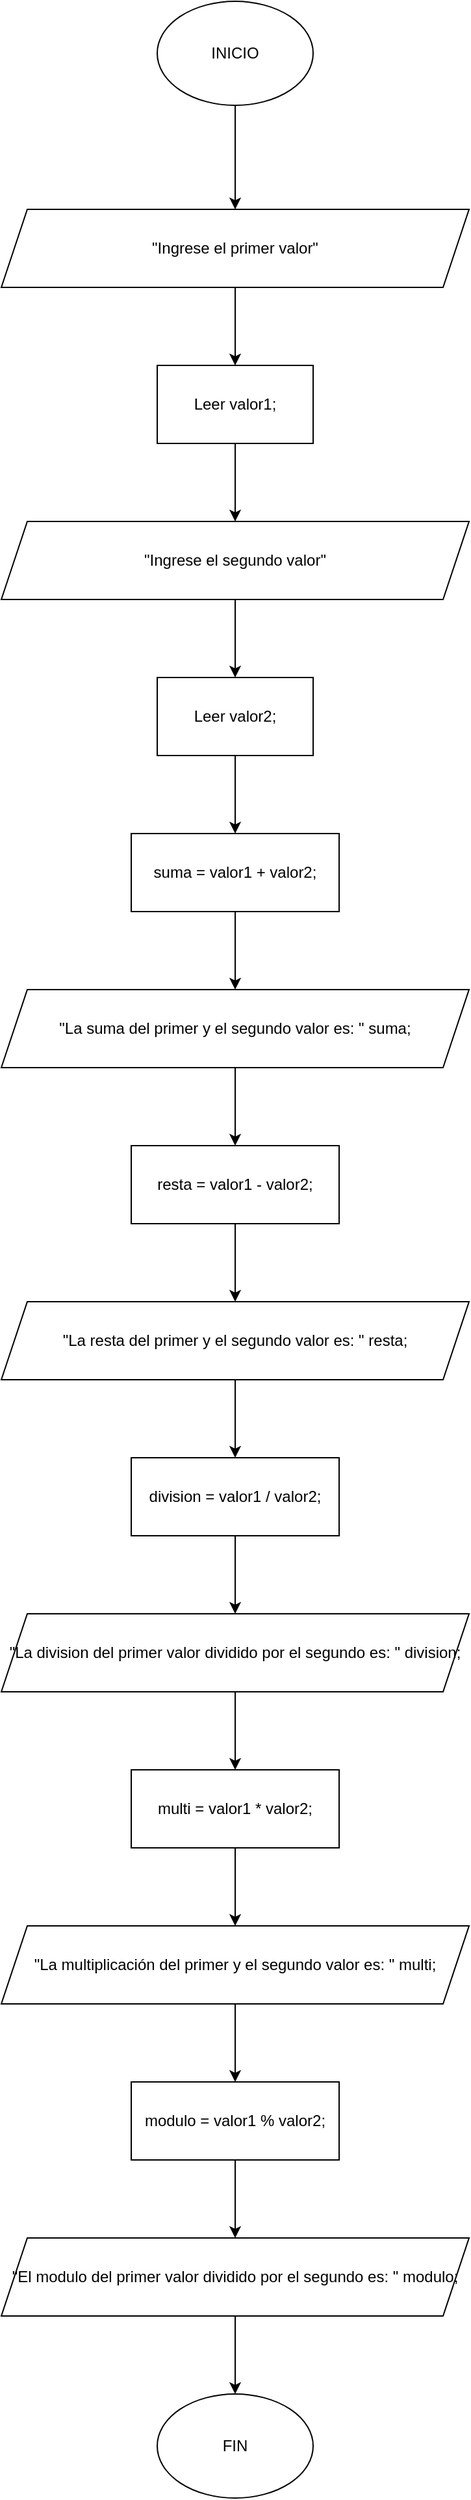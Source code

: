 <mxfile version="14.6.1" type="device"><diagram id="C5RBs43oDa-KdzZeNtuy" name="Page-1"><mxGraphModel dx="1408" dy="758" grid="1" gridSize="10" guides="1" tooltips="1" connect="1" arrows="1" fold="1" page="1" pageScale="1" pageWidth="827" pageHeight="1169" math="0" shadow="0"><root><mxCell id="WIyWlLk6GJQsqaUBKTNV-0"/><mxCell id="WIyWlLk6GJQsqaUBKTNV-1" parent="WIyWlLk6GJQsqaUBKTNV-0"/><mxCell id="j_feZR4ns6OVDTdPUdTO-25" style="edgeStyle=orthogonalEdgeStyle;rounded=0;orthogonalLoop=1;jettySize=auto;html=1;entryX=0.5;entryY=0;entryDx=0;entryDy=0;" edge="1" parent="WIyWlLk6GJQsqaUBKTNV-1" source="j_feZR4ns6OVDTdPUdTO-0" target="j_feZR4ns6OVDTdPUdTO-1"><mxGeometry relative="1" as="geometry"/></mxCell><mxCell id="j_feZR4ns6OVDTdPUdTO-0" value="INICIO" style="ellipse;whiteSpace=wrap;html=1;" vertex="1" parent="WIyWlLk6GJQsqaUBKTNV-1"><mxGeometry x="760" y="40" width="120" height="80" as="geometry"/></mxCell><mxCell id="j_feZR4ns6OVDTdPUdTO-32" value="" style="edgeStyle=orthogonalEdgeStyle;rounded=0;orthogonalLoop=1;jettySize=auto;html=1;" edge="1" parent="WIyWlLk6GJQsqaUBKTNV-1" source="j_feZR4ns6OVDTdPUdTO-1" target="j_feZR4ns6OVDTdPUdTO-28"><mxGeometry relative="1" as="geometry"/></mxCell><mxCell id="j_feZR4ns6OVDTdPUdTO-1" value="&quot;Ingrese el primer valor&quot;" style="shape=parallelogram;perimeter=parallelogramPerimeter;whiteSpace=wrap;html=1;fixedSize=1;" vertex="1" parent="WIyWlLk6GJQsqaUBKTNV-1"><mxGeometry x="640" y="200" width="360" height="60" as="geometry"/></mxCell><mxCell id="j_feZR4ns6OVDTdPUdTO-34" value="" style="edgeStyle=orthogonalEdgeStyle;rounded=0;orthogonalLoop=1;jettySize=auto;html=1;" edge="1" parent="WIyWlLk6GJQsqaUBKTNV-1" source="j_feZR4ns6OVDTdPUdTO-5" target="j_feZR4ns6OVDTdPUdTO-31"><mxGeometry relative="1" as="geometry"/></mxCell><mxCell id="j_feZR4ns6OVDTdPUdTO-5" value="&quot;Ingrese el segundo valor&quot;" style="shape=parallelogram;perimeter=parallelogramPerimeter;whiteSpace=wrap;html=1;fixedSize=1;" vertex="1" parent="WIyWlLk6GJQsqaUBKTNV-1"><mxGeometry x="640" y="440" width="360" height="60" as="geometry"/></mxCell><mxCell id="j_feZR4ns6OVDTdPUdTO-40" value="" style="edgeStyle=orthogonalEdgeStyle;rounded=0;orthogonalLoop=1;jettySize=auto;html=1;" edge="1" parent="WIyWlLk6GJQsqaUBKTNV-1" source="j_feZR4ns6OVDTdPUdTO-9" target="j_feZR4ns6OVDTdPUdTO-38"><mxGeometry relative="1" as="geometry"/></mxCell><mxCell id="j_feZR4ns6OVDTdPUdTO-9" value="&quot;La suma del primer y el segundo valor es: &quot; suma;" style="shape=parallelogram;perimeter=parallelogramPerimeter;whiteSpace=wrap;html=1;fixedSize=1;" vertex="1" parent="WIyWlLk6GJQsqaUBKTNV-1"><mxGeometry x="640" y="800" width="360" height="60" as="geometry"/></mxCell><mxCell id="j_feZR4ns6OVDTdPUdTO-43" value="" style="edgeStyle=orthogonalEdgeStyle;rounded=0;orthogonalLoop=1;jettySize=auto;html=1;" edge="1" parent="WIyWlLk6GJQsqaUBKTNV-1" source="j_feZR4ns6OVDTdPUdTO-10" target="j_feZR4ns6OVDTdPUdTO-42"><mxGeometry relative="1" as="geometry"/></mxCell><mxCell id="j_feZR4ns6OVDTdPUdTO-10" value="&quot;La resta del primer y el segundo valor es: &quot; resta;" style="shape=parallelogram;perimeter=parallelogramPerimeter;whiteSpace=wrap;html=1;fixedSize=1;" vertex="1" parent="WIyWlLk6GJQsqaUBKTNV-1"><mxGeometry x="640" y="1040" width="360" height="60" as="geometry"/></mxCell><mxCell id="j_feZR4ns6OVDTdPUdTO-46" value="" style="edgeStyle=orthogonalEdgeStyle;rounded=0;orthogonalLoop=1;jettySize=auto;html=1;" edge="1" parent="WIyWlLk6GJQsqaUBKTNV-1" source="j_feZR4ns6OVDTdPUdTO-11" target="j_feZR4ns6OVDTdPUdTO-45"><mxGeometry relative="1" as="geometry"/></mxCell><mxCell id="j_feZR4ns6OVDTdPUdTO-11" value="&quot;La division del primer valor dividido por el segundo es: &quot; division;" style="shape=parallelogram;perimeter=parallelogramPerimeter;whiteSpace=wrap;html=1;fixedSize=1;" vertex="1" parent="WIyWlLk6GJQsqaUBKTNV-1"><mxGeometry x="640" y="1280" width="360" height="60" as="geometry"/></mxCell><mxCell id="j_feZR4ns6OVDTdPUdTO-49" value="" style="edgeStyle=orthogonalEdgeStyle;rounded=0;orthogonalLoop=1;jettySize=auto;html=1;" edge="1" parent="WIyWlLk6GJQsqaUBKTNV-1" source="j_feZR4ns6OVDTdPUdTO-12" target="j_feZR4ns6OVDTdPUdTO-48"><mxGeometry relative="1" as="geometry"/></mxCell><mxCell id="j_feZR4ns6OVDTdPUdTO-12" value="&quot;La multiplicación del primer y el segundo valor es: &quot; multi;" style="shape=parallelogram;perimeter=parallelogramPerimeter;whiteSpace=wrap;html=1;fixedSize=1;" vertex="1" parent="WIyWlLk6GJQsqaUBKTNV-1"><mxGeometry x="640" y="1520" width="360" height="60" as="geometry"/></mxCell><mxCell id="j_feZR4ns6OVDTdPUdTO-51" value="" style="edgeStyle=orthogonalEdgeStyle;rounded=0;orthogonalLoop=1;jettySize=auto;html=1;" edge="1" parent="WIyWlLk6GJQsqaUBKTNV-1" source="j_feZR4ns6OVDTdPUdTO-19" target="j_feZR4ns6OVDTdPUdTO-23"><mxGeometry relative="1" as="geometry"/></mxCell><mxCell id="j_feZR4ns6OVDTdPUdTO-19" value="&quot;El modulo del primer valor dividido por el segundo es: &quot; modulo;" style="shape=parallelogram;perimeter=parallelogramPerimeter;whiteSpace=wrap;html=1;fixedSize=1;" vertex="1" parent="WIyWlLk6GJQsqaUBKTNV-1"><mxGeometry x="640" y="1760" width="360" height="60" as="geometry"/></mxCell><mxCell id="j_feZR4ns6OVDTdPUdTO-23" value="FIN" style="ellipse;whiteSpace=wrap;html=1;" vertex="1" parent="WIyWlLk6GJQsqaUBKTNV-1"><mxGeometry x="760" y="1880" width="120" height="80" as="geometry"/></mxCell><mxCell id="j_feZR4ns6OVDTdPUdTO-33" value="" style="edgeStyle=orthogonalEdgeStyle;rounded=0;orthogonalLoop=1;jettySize=auto;html=1;" edge="1" parent="WIyWlLk6GJQsqaUBKTNV-1" source="j_feZR4ns6OVDTdPUdTO-28" target="j_feZR4ns6OVDTdPUdTO-5"><mxGeometry relative="1" as="geometry"/></mxCell><mxCell id="j_feZR4ns6OVDTdPUdTO-28" value="Leer valor1;" style="rounded=0;whiteSpace=wrap;html=1;" vertex="1" parent="WIyWlLk6GJQsqaUBKTNV-1"><mxGeometry x="760" y="320" width="120" height="60" as="geometry"/></mxCell><mxCell id="j_feZR4ns6OVDTdPUdTO-37" value="" style="edgeStyle=orthogonalEdgeStyle;rounded=0;orthogonalLoop=1;jettySize=auto;html=1;" edge="1" parent="WIyWlLk6GJQsqaUBKTNV-1" source="j_feZR4ns6OVDTdPUdTO-31" target="j_feZR4ns6OVDTdPUdTO-36"><mxGeometry relative="1" as="geometry"/></mxCell><mxCell id="j_feZR4ns6OVDTdPUdTO-31" value="Leer valor2;" style="rounded=0;whiteSpace=wrap;html=1;" vertex="1" parent="WIyWlLk6GJQsqaUBKTNV-1"><mxGeometry x="760" y="560" width="120" height="60" as="geometry"/></mxCell><mxCell id="j_feZR4ns6OVDTdPUdTO-39" value="" style="edgeStyle=orthogonalEdgeStyle;rounded=0;orthogonalLoop=1;jettySize=auto;html=1;" edge="1" parent="WIyWlLk6GJQsqaUBKTNV-1" source="j_feZR4ns6OVDTdPUdTO-36" target="j_feZR4ns6OVDTdPUdTO-9"><mxGeometry relative="1" as="geometry"/></mxCell><mxCell id="j_feZR4ns6OVDTdPUdTO-36" value="suma = valor1 + valor2;" style="rounded=0;whiteSpace=wrap;html=1;" vertex="1" parent="WIyWlLk6GJQsqaUBKTNV-1"><mxGeometry x="740" y="680" width="160" height="60" as="geometry"/></mxCell><mxCell id="j_feZR4ns6OVDTdPUdTO-41" value="" style="edgeStyle=orthogonalEdgeStyle;rounded=0;orthogonalLoop=1;jettySize=auto;html=1;" edge="1" parent="WIyWlLk6GJQsqaUBKTNV-1" source="j_feZR4ns6OVDTdPUdTO-38" target="j_feZR4ns6OVDTdPUdTO-10"><mxGeometry relative="1" as="geometry"/></mxCell><mxCell id="j_feZR4ns6OVDTdPUdTO-38" value="resta = valor1 - valor2;" style="rounded=0;whiteSpace=wrap;html=1;" vertex="1" parent="WIyWlLk6GJQsqaUBKTNV-1"><mxGeometry x="740" y="920" width="160" height="60" as="geometry"/></mxCell><mxCell id="j_feZR4ns6OVDTdPUdTO-44" value="" style="edgeStyle=orthogonalEdgeStyle;rounded=0;orthogonalLoop=1;jettySize=auto;html=1;" edge="1" parent="WIyWlLk6GJQsqaUBKTNV-1" source="j_feZR4ns6OVDTdPUdTO-42" target="j_feZR4ns6OVDTdPUdTO-11"><mxGeometry relative="1" as="geometry"/></mxCell><mxCell id="j_feZR4ns6OVDTdPUdTO-42" value="division = valor1 / valor2;" style="rounded=0;whiteSpace=wrap;html=1;" vertex="1" parent="WIyWlLk6GJQsqaUBKTNV-1"><mxGeometry x="740" y="1160" width="160" height="60" as="geometry"/></mxCell><mxCell id="j_feZR4ns6OVDTdPUdTO-47" value="" style="edgeStyle=orthogonalEdgeStyle;rounded=0;orthogonalLoop=1;jettySize=auto;html=1;" edge="1" parent="WIyWlLk6GJQsqaUBKTNV-1" source="j_feZR4ns6OVDTdPUdTO-45" target="j_feZR4ns6OVDTdPUdTO-12"><mxGeometry relative="1" as="geometry"/></mxCell><mxCell id="j_feZR4ns6OVDTdPUdTO-45" value="multi = valor1 * valor2;" style="rounded=0;whiteSpace=wrap;html=1;" vertex="1" parent="WIyWlLk6GJQsqaUBKTNV-1"><mxGeometry x="740" y="1400" width="160" height="60" as="geometry"/></mxCell><mxCell id="j_feZR4ns6OVDTdPUdTO-50" value="" style="edgeStyle=orthogonalEdgeStyle;rounded=0;orthogonalLoop=1;jettySize=auto;html=1;" edge="1" parent="WIyWlLk6GJQsqaUBKTNV-1" source="j_feZR4ns6OVDTdPUdTO-48" target="j_feZR4ns6OVDTdPUdTO-19"><mxGeometry relative="1" as="geometry"/></mxCell><mxCell id="j_feZR4ns6OVDTdPUdTO-48" value="modulo = valor1 % valor2;" style="rounded=0;whiteSpace=wrap;html=1;" vertex="1" parent="WIyWlLk6GJQsqaUBKTNV-1"><mxGeometry x="740" y="1640" width="160" height="60" as="geometry"/></mxCell></root></mxGraphModel></diagram></mxfile>